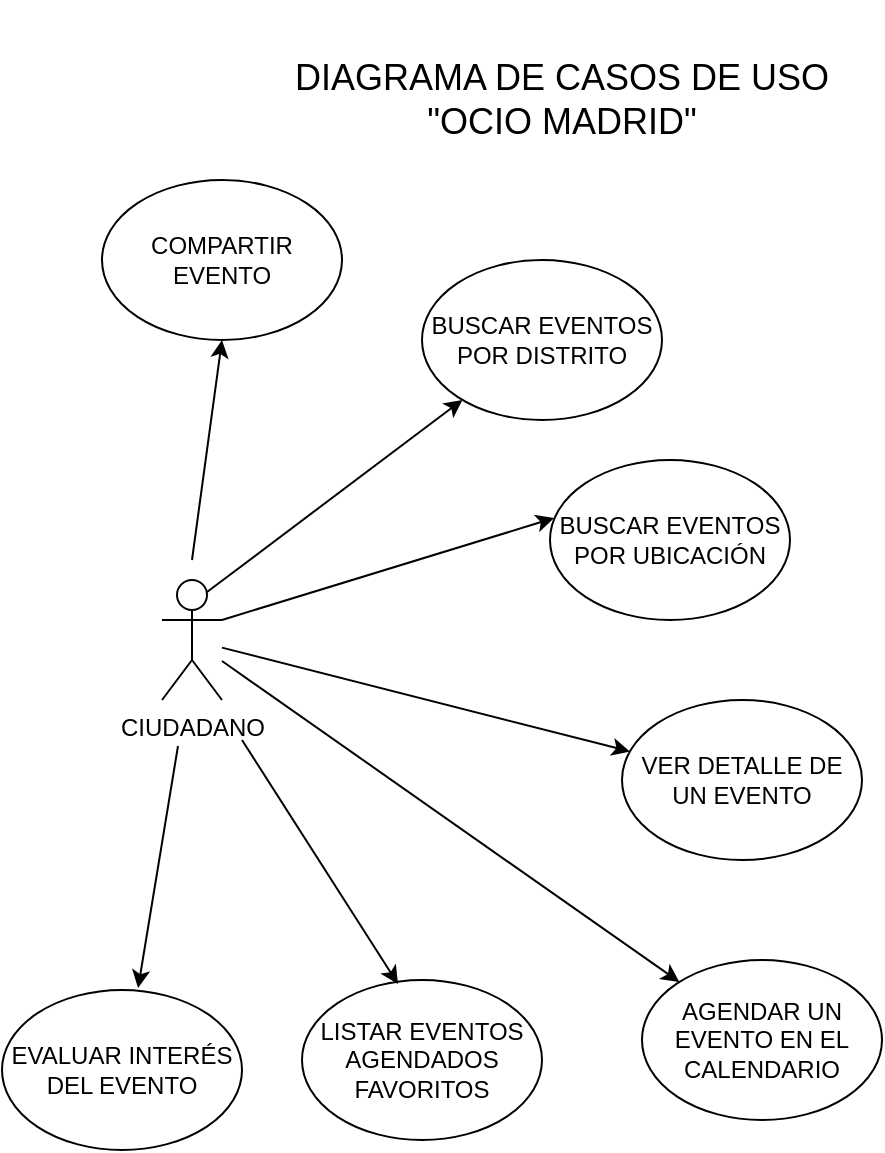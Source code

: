 <mxfile version="14.6.13" type="device"><diagram id="mh_ARNf4BaiV0Fy1_gg5" name="Página-1"><mxGraphModel dx="1326" dy="806" grid="1" gridSize="10" guides="1" tooltips="1" connect="1" arrows="1" fold="1" page="1" pageScale="1" pageWidth="827" pageHeight="1169" math="0" shadow="0"><root><mxCell id="0"/><mxCell id="1" parent="0"/><mxCell id="BITP4UU23G7i5FdN6_6F-1" value="CIUDADANO" style="shape=umlActor;verticalLabelPosition=bottom;verticalAlign=top;html=1;outlineConnect=0;" vertex="1" parent="1"><mxGeometry x="230" y="380" width="30" height="60" as="geometry"/></mxCell><mxCell id="BITP4UU23G7i5FdN6_6F-2" value="BUSCAR EVENTOS POR UBICACIÓN" style="ellipse;whiteSpace=wrap;html=1;" vertex="1" parent="1"><mxGeometry x="424" y="320" width="120" height="80" as="geometry"/></mxCell><mxCell id="BITP4UU23G7i5FdN6_6F-3" value="BUSCAR EVENTOS POR DISTRITO" style="ellipse;whiteSpace=wrap;html=1;" vertex="1" parent="1"><mxGeometry x="360" y="220" width="120" height="80" as="geometry"/></mxCell><mxCell id="BITP4UU23G7i5FdN6_6F-4" value="VER DETALLE DE UN EVENTO" style="ellipse;whiteSpace=wrap;html=1;" vertex="1" parent="1"><mxGeometry x="460" y="440" width="120" height="80" as="geometry"/></mxCell><mxCell id="BITP4UU23G7i5FdN6_6F-5" value="LISTAR EVENTOS AGENDADOS&lt;br&gt;FAVORITOS" style="ellipse;whiteSpace=wrap;html=1;" vertex="1" parent="1"><mxGeometry x="300" y="580" width="120" height="80" as="geometry"/></mxCell><mxCell id="BITP4UU23G7i5FdN6_6F-6" value="" style="endArrow=classic;html=1;exitX=0.75;exitY=0.1;exitDx=0;exitDy=0;exitPerimeter=0;" edge="1" parent="1" source="BITP4UU23G7i5FdN6_6F-1" target="BITP4UU23G7i5FdN6_6F-3"><mxGeometry width="50" height="50" relative="1" as="geometry"><mxPoint x="310" y="380" as="sourcePoint"/><mxPoint x="570" y="370" as="targetPoint"/><Array as="points"/></mxGeometry></mxCell><mxCell id="BITP4UU23G7i5FdN6_6F-7" value="" style="endArrow=classic;html=1;exitX=1;exitY=0.333;exitDx=0;exitDy=0;exitPerimeter=0;entryX=0.017;entryY=0.363;entryDx=0;entryDy=0;entryPerimeter=0;" edge="1" parent="1" source="BITP4UU23G7i5FdN6_6F-1" target="BITP4UU23G7i5FdN6_6F-2"><mxGeometry width="50" height="50" relative="1" as="geometry"><mxPoint x="282.5" y="386" as="sourcePoint"/><mxPoint x="391.279" y="300.555" as="targetPoint"/><Array as="points"/></mxGeometry></mxCell><mxCell id="BITP4UU23G7i5FdN6_6F-8" value="" style="endArrow=classic;html=1;" edge="1" parent="1" source="BITP4UU23G7i5FdN6_6F-1" target="BITP4UU23G7i5FdN6_6F-4"><mxGeometry width="50" height="50" relative="1" as="geometry"><mxPoint x="292.5" y="396" as="sourcePoint"/><mxPoint x="401.279" y="310.555" as="targetPoint"/><Array as="points"/></mxGeometry></mxCell><mxCell id="BITP4UU23G7i5FdN6_6F-9" value="" style="endArrow=classic;html=1;entryX=0.4;entryY=0.025;entryDx=0;entryDy=0;entryPerimeter=0;" edge="1" parent="1" target="BITP4UU23G7i5FdN6_6F-5"><mxGeometry width="50" height="50" relative="1" as="geometry"><mxPoint x="270" y="460" as="sourcePoint"/><mxPoint x="350" y="570" as="targetPoint"/><Array as="points"/></mxGeometry></mxCell><mxCell id="BITP4UU23G7i5FdN6_6F-10" value="&lt;font style=&quot;font-size: 18px&quot;&gt;DIAGRAMA DE CASOS DE USO&lt;br&gt;&quot;OCIO MADRID&quot;&lt;/font&gt;" style="text;html=1;strokeColor=none;fillColor=none;align=center;verticalAlign=middle;whiteSpace=wrap;rounded=0;" vertex="1" parent="1"><mxGeometry x="270" y="90" width="320" height="100" as="geometry"/></mxCell><mxCell id="BITP4UU23G7i5FdN6_6F-11" value="AGENDAR UN EVENTO EN EL CALENDARIO" style="ellipse;whiteSpace=wrap;html=1;" vertex="1" parent="1"><mxGeometry x="470" y="570" width="120" height="80" as="geometry"/></mxCell><mxCell id="BITP4UU23G7i5FdN6_6F-12" value="" style="endArrow=classic;html=1;" edge="1" parent="1" source="BITP4UU23G7i5FdN6_6F-1" target="BITP4UU23G7i5FdN6_6F-11"><mxGeometry width="50" height="50" relative="1" as="geometry"><mxPoint x="390" y="380" as="sourcePoint"/><mxPoint x="440" y="330" as="targetPoint"/></mxGeometry></mxCell><mxCell id="BITP4UU23G7i5FdN6_6F-13" value="EVALUAR INTERÉS&lt;br&gt;DEL EVENTO" style="ellipse;whiteSpace=wrap;html=1;" vertex="1" parent="1"><mxGeometry x="150" y="585" width="120" height="80" as="geometry"/></mxCell><mxCell id="BITP4UU23G7i5FdN6_6F-14" value="" style="endArrow=classic;html=1;entryX=0.567;entryY=-0.012;entryDx=0;entryDy=0;entryPerimeter=0;" edge="1" parent="1" target="BITP4UU23G7i5FdN6_6F-13"><mxGeometry width="50" height="50" relative="1" as="geometry"><mxPoint x="238" y="463" as="sourcePoint"/><mxPoint x="238" y="585" as="targetPoint"/><Array as="points"/></mxGeometry></mxCell><mxCell id="BITP4UU23G7i5FdN6_6F-15" value="COMPARTIR&lt;br&gt;EVENTO" style="ellipse;whiteSpace=wrap;html=1;" vertex="1" parent="1"><mxGeometry x="200" y="180" width="120" height="80" as="geometry"/></mxCell><mxCell id="BITP4UU23G7i5FdN6_6F-16" value="" style="endArrow=classic;html=1;entryX=0.5;entryY=1;entryDx=0;entryDy=0;" edge="1" parent="1" target="BITP4UU23G7i5FdN6_6F-15"><mxGeometry width="50" height="50" relative="1" as="geometry"><mxPoint x="245" y="370" as="sourcePoint"/><mxPoint x="110.0" y="431.04" as="targetPoint"/><Array as="points"/></mxGeometry></mxCell></root></mxGraphModel></diagram></mxfile>